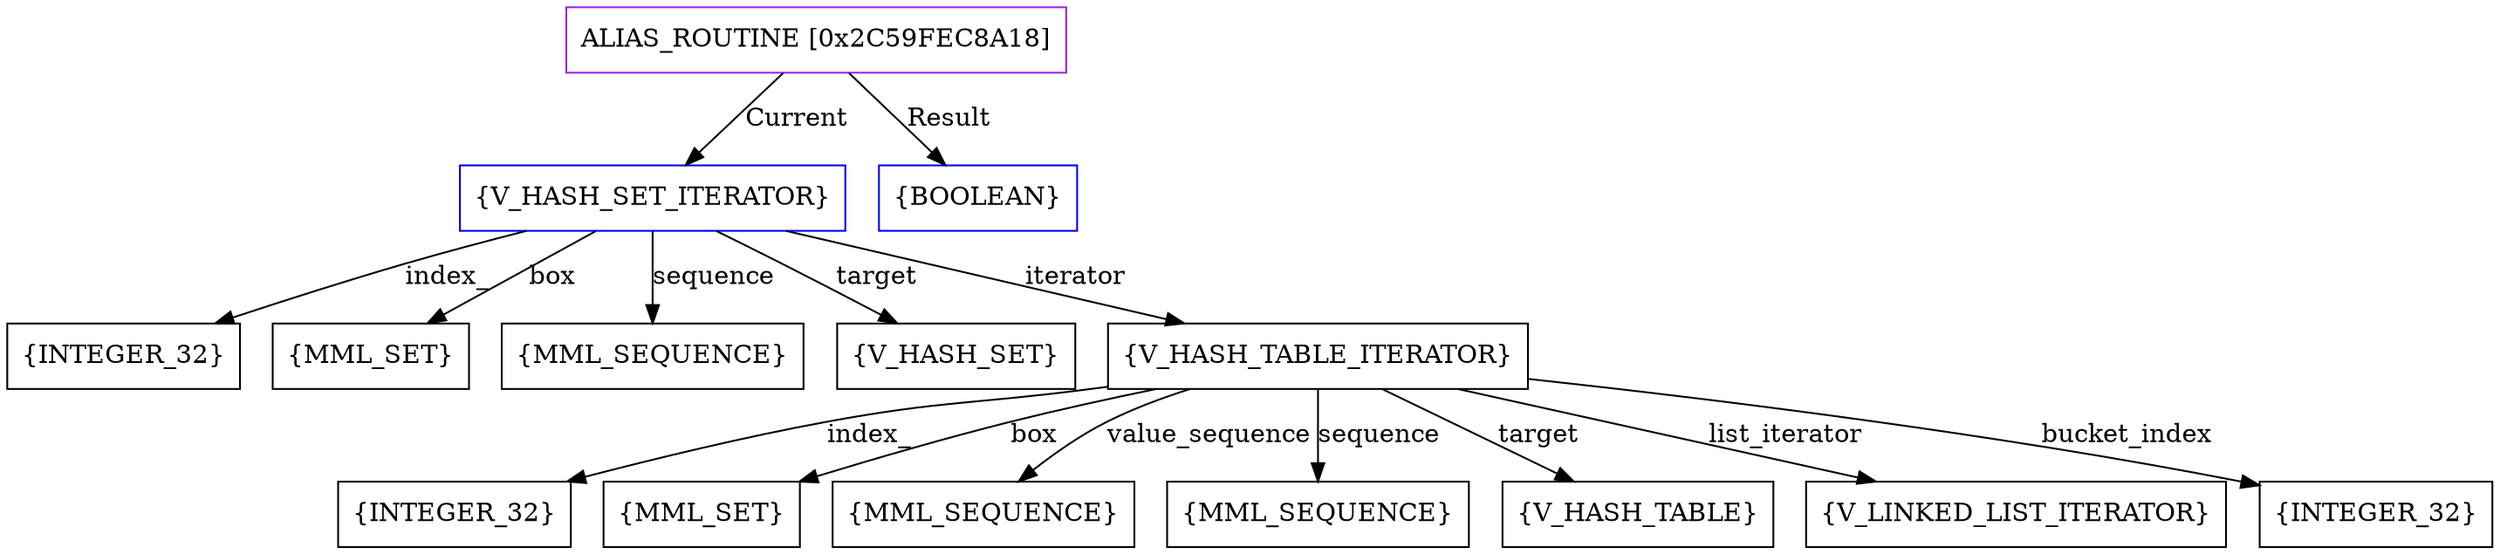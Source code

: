 digraph g {
	node [shape=box]
	b1[color=purple label=<ALIAS_ROUTINE [0x2C59FEC8A18]>]
	b2[color=blue label=<{V_HASH_SET_ITERATOR}>]
	b3[label=<{INTEGER_32}>]
	b4[label=<{MML_SET}>]
	b5[label=<{MML_SEQUENCE}>]
	b6[label=<{V_HASH_SET}>]
	b7[label=<{V_HASH_TABLE_ITERATOR}>]
	b8[label=<{INTEGER_32}>]
	b9[label=<{MML_SET}>]
	b10[label=<{MML_SEQUENCE}>]
	b11[label=<{MML_SEQUENCE}>]
	b12[label=<{V_HASH_TABLE}>]
	b13[label=<{V_LINKED_LIST_ITERATOR}>]
	b14[label=<{INTEGER_32}>]
	b15[color=blue label=<{BOOLEAN}>]
	b1->b2[label=<Current>]
	b2->b3[label=<index_>]
	b2->b4[label=<box>]
	b2->b5[label=<sequence>]
	b2->b6[label=<target>]
	b2->b7[label=<iterator>]
	b7->b8[label=<index_>]
	b7->b9[label=<box>]
	b7->b10[label=<value_sequence>]
	b7->b11[label=<sequence>]
	b7->b12[label=<target>]
	b7->b13[label=<list_iterator>]
	b7->b14[label=<bucket_index>]
	b1->b15[label=<Result>]
}
